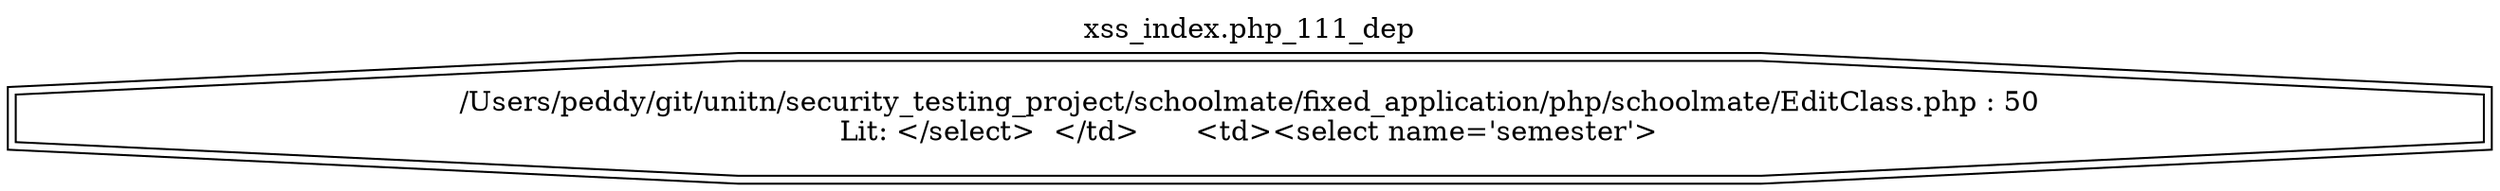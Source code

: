 digraph cfg {
  label="xss_index.php_111_dep";
  labelloc=t;
  n1 [shape=doubleoctagon, label="/Users/peddy/git/unitn/security_testing_project/schoolmate/fixed_application/php/schoolmate/EditClass.php : 50\nLit: </select>	</td>	<td><select name='semester'>\n"];
}

